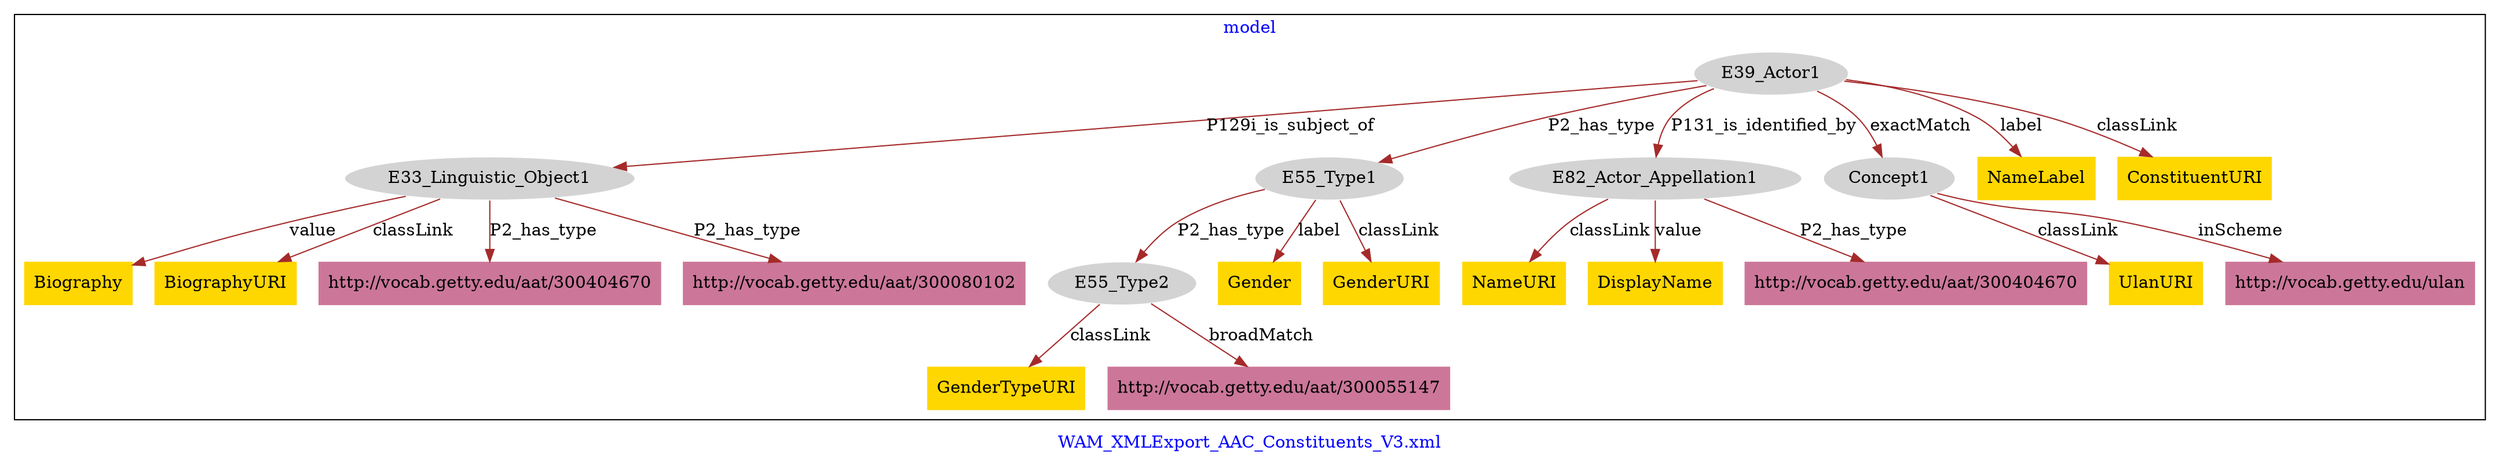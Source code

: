 digraph n0 {
fontcolor="blue"
remincross="true"
label="WAM_XMLExport_AAC_Constituents_V3.xml"
subgraph cluster {
label="model"
n2[style="filled",color="white",fillcolor="lightgray",label="E39_Actor1"];
n3[style="filled",color="white",fillcolor="lightgray",label="E33_Linguistic_Object1"];
n4[style="filled",color="white",fillcolor="lightgray",label="E55_Type1"];
n5[style="filled",color="white",fillcolor="lightgray",label="E82_Actor_Appellation1"];
n6[style="filled",color="white",fillcolor="lightgray",label="Concept1"];
n7[style="filled",color="white",fillcolor="lightgray",label="E55_Type2"];
n8[shape="plaintext",style="filled",fillcolor="gold",label="NameURI"];
n9[shape="plaintext",style="filled",fillcolor="gold",label="Biography"];
n10[shape="plaintext",style="filled",fillcolor="gold",label="Gender"];
n11[shape="plaintext",style="filled",fillcolor="gold",label="NameLabel"];
n12[shape="plaintext",style="filled",fillcolor="gold",label="UlanURI"];
n13[shape="plaintext",style="filled",fillcolor="gold",label="GenderURI"];
n14[shape="plaintext",style="filled",fillcolor="gold",label="BiographyURI"];
n15[shape="plaintext",style="filled",fillcolor="gold",label="GenderTypeURI"];
n16[shape="plaintext",style="filled",fillcolor="gold",label="DisplayName"];
n17[shape="plaintext",style="filled",fillcolor="gold",label="ConstituentURI"];
n18[shape="plaintext",style="filled",fillcolor="#CC7799",label="http://vocab.getty.edu/aat/300404670"];
n19[shape="plaintext",style="filled",fillcolor="#CC7799",label="http://vocab.getty.edu/aat/300404670"];
n20[shape="plaintext",style="filled",fillcolor="#CC7799",label="http://vocab.getty.edu/aat/300080102"];
n21[shape="plaintext",style="filled",fillcolor="#CC7799",label="http://vocab.getty.edu/ulan"];
n22[shape="plaintext",style="filled",fillcolor="#CC7799",label="http://vocab.getty.edu/aat/300055147"];
}
n2 -> n3[color="brown",fontcolor="black",label="P129i_is_subject_of"]
n2 -> n4[color="brown",fontcolor="black",label="P2_has_type"]
n2 -> n5[color="brown",fontcolor="black",label="P131_is_identified_by"]
n2 -> n6[color="brown",fontcolor="black",label="exactMatch"]
n4 -> n7[color="brown",fontcolor="black",label="P2_has_type"]
n5 -> n8[color="brown",fontcolor="black",label="classLink"]
n3 -> n9[color="brown",fontcolor="black",label="value"]
n4 -> n10[color="brown",fontcolor="black",label="label"]
n2 -> n11[color="brown",fontcolor="black",label="label"]
n6 -> n12[color="brown",fontcolor="black",label="classLink"]
n4 -> n13[color="brown",fontcolor="black",label="classLink"]
n3 -> n14[color="brown",fontcolor="black",label="classLink"]
n7 -> n15[color="brown",fontcolor="black",label="classLink"]
n5 -> n16[color="brown",fontcolor="black",label="value"]
n2 -> n17[color="brown",fontcolor="black",label="classLink"]
n5 -> n18[color="brown",fontcolor="black",label="P2_has_type"]
n3 -> n19[color="brown",fontcolor="black",label="P2_has_type"]
n3 -> n20[color="brown",fontcolor="black",label="P2_has_type"]
n6 -> n21[color="brown",fontcolor="black",label="inScheme"]
n7 -> n22[color="brown",fontcolor="black",label="broadMatch"]
}
